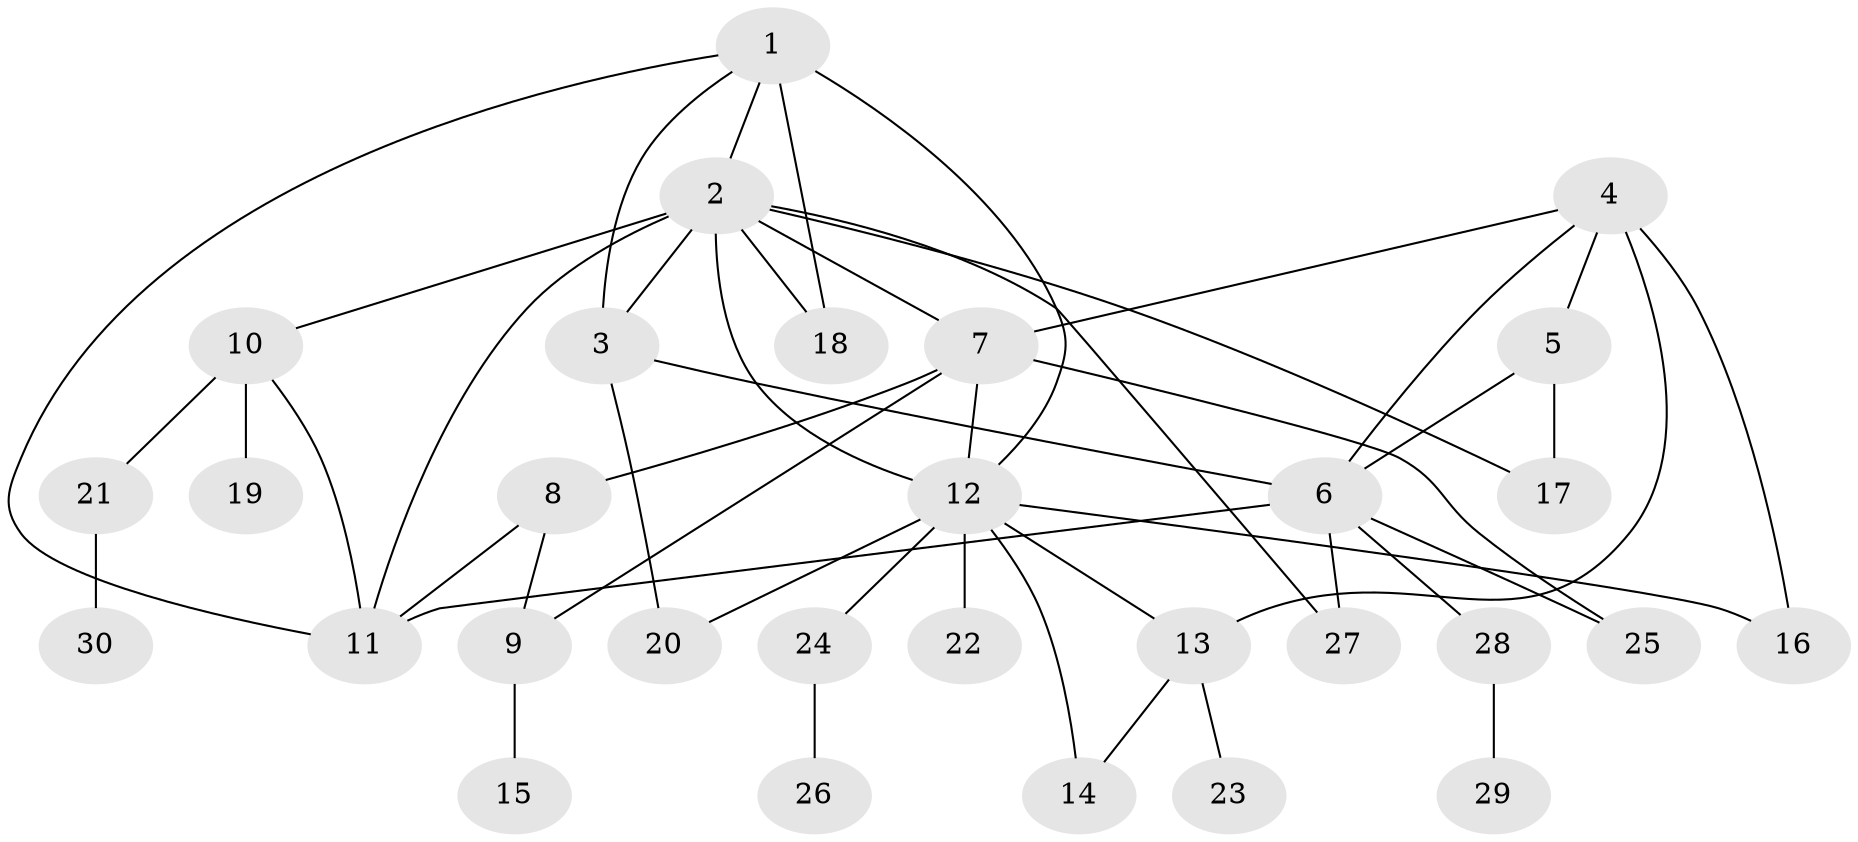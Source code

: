 // original degree distribution, {6: 0.06666666666666667, 7: 0.06666666666666667, 4: 0.05, 8: 0.016666666666666666, 14: 0.016666666666666666, 5: 0.016666666666666666, 3: 0.1, 1: 0.5166666666666667, 2: 0.15}
// Generated by graph-tools (version 1.1) at 2025/37/03/09/25 02:37:16]
// undirected, 30 vertices, 47 edges
graph export_dot {
graph [start="1"]
  node [color=gray90,style=filled];
  1;
  2;
  3;
  4;
  5;
  6;
  7;
  8;
  9;
  10;
  11;
  12;
  13;
  14;
  15;
  16;
  17;
  18;
  19;
  20;
  21;
  22;
  23;
  24;
  25;
  26;
  27;
  28;
  29;
  30;
  1 -- 2 [weight=1.0];
  1 -- 3 [weight=2.0];
  1 -- 11 [weight=1.0];
  1 -- 12 [weight=1.0];
  1 -- 18 [weight=3.0];
  2 -- 3 [weight=1.0];
  2 -- 7 [weight=1.0];
  2 -- 10 [weight=1.0];
  2 -- 11 [weight=1.0];
  2 -- 12 [weight=1.0];
  2 -- 17 [weight=1.0];
  2 -- 18 [weight=1.0];
  2 -- 27 [weight=1.0];
  3 -- 6 [weight=1.0];
  3 -- 20 [weight=1.0];
  4 -- 5 [weight=1.0];
  4 -- 6 [weight=1.0];
  4 -- 7 [weight=1.0];
  4 -- 13 [weight=1.0];
  4 -- 16 [weight=2.0];
  5 -- 6 [weight=1.0];
  5 -- 17 [weight=1.0];
  6 -- 11 [weight=1.0];
  6 -- 25 [weight=1.0];
  6 -- 27 [weight=1.0];
  6 -- 28 [weight=1.0];
  7 -- 8 [weight=1.0];
  7 -- 9 [weight=1.0];
  7 -- 12 [weight=1.0];
  7 -- 25 [weight=1.0];
  8 -- 9 [weight=1.0];
  8 -- 11 [weight=2.0];
  9 -- 15 [weight=1.0];
  10 -- 11 [weight=1.0];
  10 -- 19 [weight=2.0];
  10 -- 21 [weight=1.0];
  12 -- 13 [weight=1.0];
  12 -- 14 [weight=1.0];
  12 -- 16 [weight=1.0];
  12 -- 20 [weight=1.0];
  12 -- 22 [weight=5.0];
  12 -- 24 [weight=1.0];
  13 -- 14 [weight=1.0];
  13 -- 23 [weight=1.0];
  21 -- 30 [weight=1.0];
  24 -- 26 [weight=1.0];
  28 -- 29 [weight=1.0];
}
